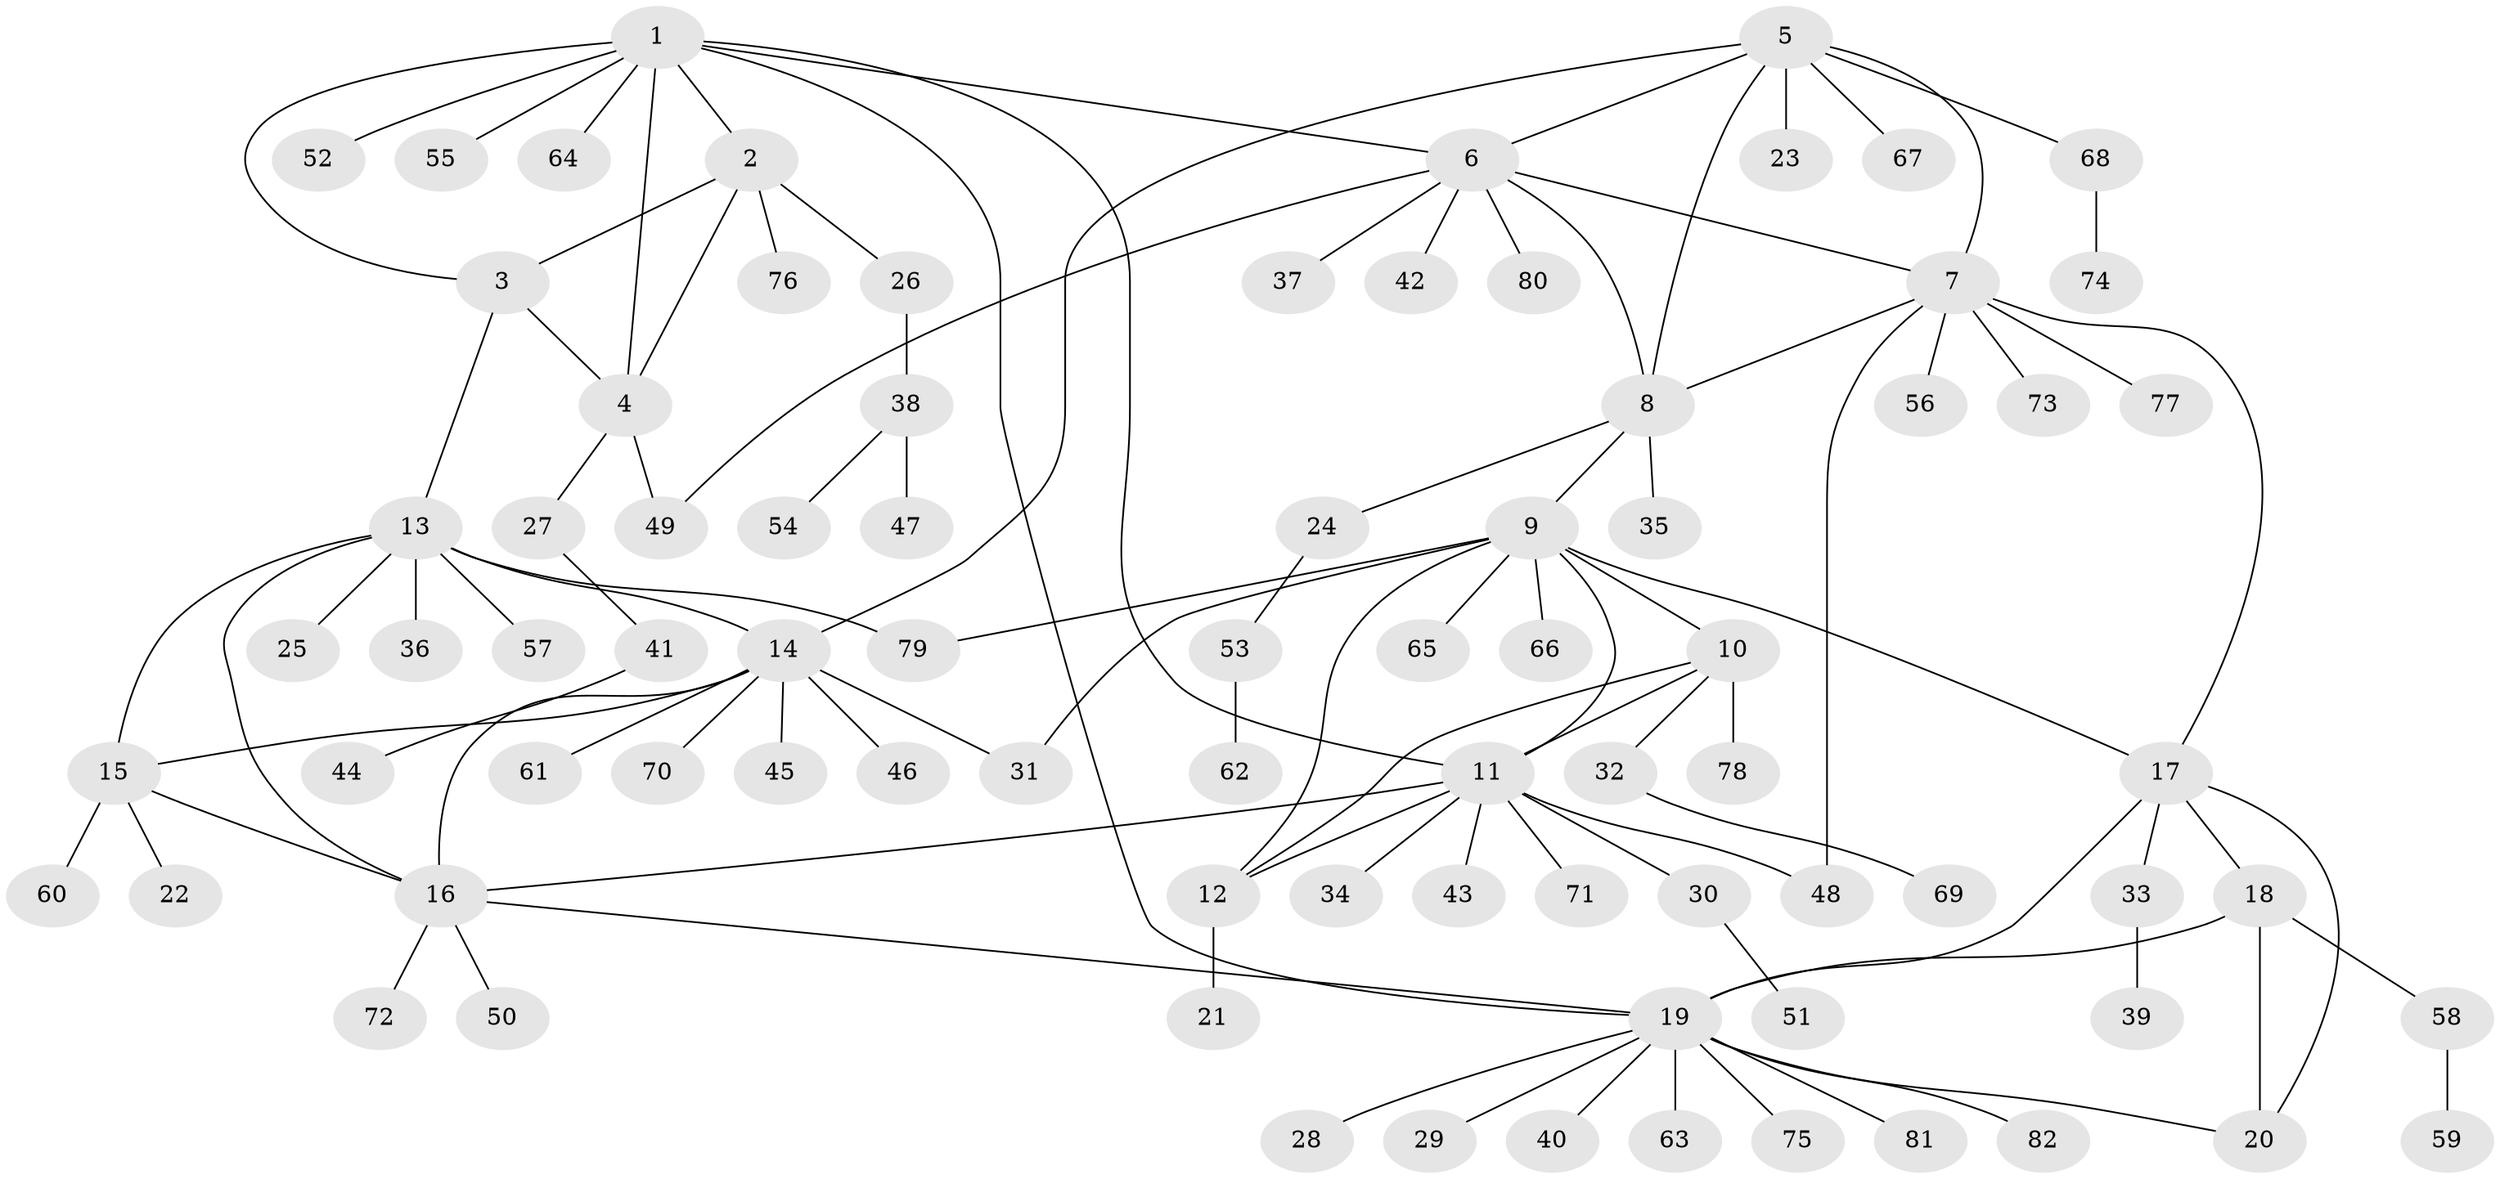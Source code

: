 // coarse degree distribution, {16: 0.03125, 5: 0.0625, 9: 0.03125, 4: 0.03125, 8: 0.03125, 1: 0.75, 3: 0.03125, 2: 0.03125}
// Generated by graph-tools (version 1.1) at 2025/19/03/04/25 18:19:55]
// undirected, 82 vertices, 106 edges
graph export_dot {
graph [start="1"]
  node [color=gray90,style=filled];
  1;
  2;
  3;
  4;
  5;
  6;
  7;
  8;
  9;
  10;
  11;
  12;
  13;
  14;
  15;
  16;
  17;
  18;
  19;
  20;
  21;
  22;
  23;
  24;
  25;
  26;
  27;
  28;
  29;
  30;
  31;
  32;
  33;
  34;
  35;
  36;
  37;
  38;
  39;
  40;
  41;
  42;
  43;
  44;
  45;
  46;
  47;
  48;
  49;
  50;
  51;
  52;
  53;
  54;
  55;
  56;
  57;
  58;
  59;
  60;
  61;
  62;
  63;
  64;
  65;
  66;
  67;
  68;
  69;
  70;
  71;
  72;
  73;
  74;
  75;
  76;
  77;
  78;
  79;
  80;
  81;
  82;
  1 -- 2;
  1 -- 3;
  1 -- 4;
  1 -- 6;
  1 -- 11;
  1 -- 19;
  1 -- 52;
  1 -- 55;
  1 -- 64;
  2 -- 3;
  2 -- 4;
  2 -- 26;
  2 -- 76;
  3 -- 4;
  3 -- 13;
  4 -- 27;
  4 -- 49;
  5 -- 6;
  5 -- 7;
  5 -- 8;
  5 -- 14;
  5 -- 23;
  5 -- 67;
  5 -- 68;
  6 -- 7;
  6 -- 8;
  6 -- 37;
  6 -- 42;
  6 -- 49;
  6 -- 80;
  7 -- 8;
  7 -- 17;
  7 -- 48;
  7 -- 56;
  7 -- 73;
  7 -- 77;
  8 -- 9;
  8 -- 24;
  8 -- 35;
  9 -- 10;
  9 -- 11;
  9 -- 12;
  9 -- 17;
  9 -- 31;
  9 -- 65;
  9 -- 66;
  9 -- 79;
  10 -- 11;
  10 -- 12;
  10 -- 32;
  10 -- 78;
  11 -- 12;
  11 -- 16;
  11 -- 30;
  11 -- 34;
  11 -- 43;
  11 -- 48;
  11 -- 71;
  12 -- 21;
  13 -- 14;
  13 -- 15;
  13 -- 16;
  13 -- 25;
  13 -- 36;
  13 -- 57;
  13 -- 79;
  14 -- 15;
  14 -- 16;
  14 -- 31;
  14 -- 45;
  14 -- 46;
  14 -- 61;
  14 -- 70;
  15 -- 16;
  15 -- 22;
  15 -- 60;
  16 -- 19;
  16 -- 50;
  16 -- 72;
  17 -- 18;
  17 -- 19;
  17 -- 20;
  17 -- 33;
  18 -- 19;
  18 -- 20;
  18 -- 58;
  19 -- 20;
  19 -- 28;
  19 -- 29;
  19 -- 40;
  19 -- 63;
  19 -- 75;
  19 -- 81;
  19 -- 82;
  24 -- 53;
  26 -- 38;
  27 -- 41;
  30 -- 51;
  32 -- 69;
  33 -- 39;
  38 -- 47;
  38 -- 54;
  41 -- 44;
  53 -- 62;
  58 -- 59;
  68 -- 74;
}
